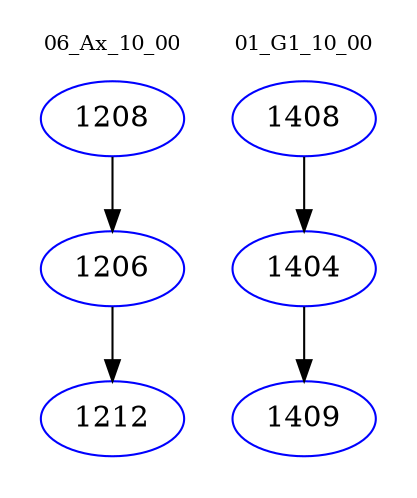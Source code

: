 digraph{
subgraph cluster_0 {
color = white
label = "06_Ax_10_00";
fontsize=10;
T0_1208 [label="1208", color="blue"]
T0_1208 -> T0_1206 [color="black"]
T0_1206 [label="1206", color="blue"]
T0_1206 -> T0_1212 [color="black"]
T0_1212 [label="1212", color="blue"]
}
subgraph cluster_1 {
color = white
label = "01_G1_10_00";
fontsize=10;
T1_1408 [label="1408", color="blue"]
T1_1408 -> T1_1404 [color="black"]
T1_1404 [label="1404", color="blue"]
T1_1404 -> T1_1409 [color="black"]
T1_1409 [label="1409", color="blue"]
}
}
